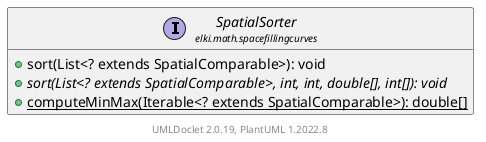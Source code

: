 @startuml
    remove .*\.(Instance|Par|Parameterizer|Factory)$
    set namespaceSeparator none
    hide empty fields
    hide empty methods

    interface "<size:14>SpatialSorter\n<size:10>elki.math.spacefillingcurves" as elki.math.spacefillingcurves.SpatialSorter [[SpatialSorter.html]] {
        +sort(List<? extends SpatialComparable>): void
        {abstract} +sort(List<? extends SpatialComparable>, int, int, double[], int[]): void
        {static} +computeMinMax(Iterable<? extends SpatialComparable>): double[]
    }

    center footer UMLDoclet 2.0.19, PlantUML 1.2022.8
@enduml
